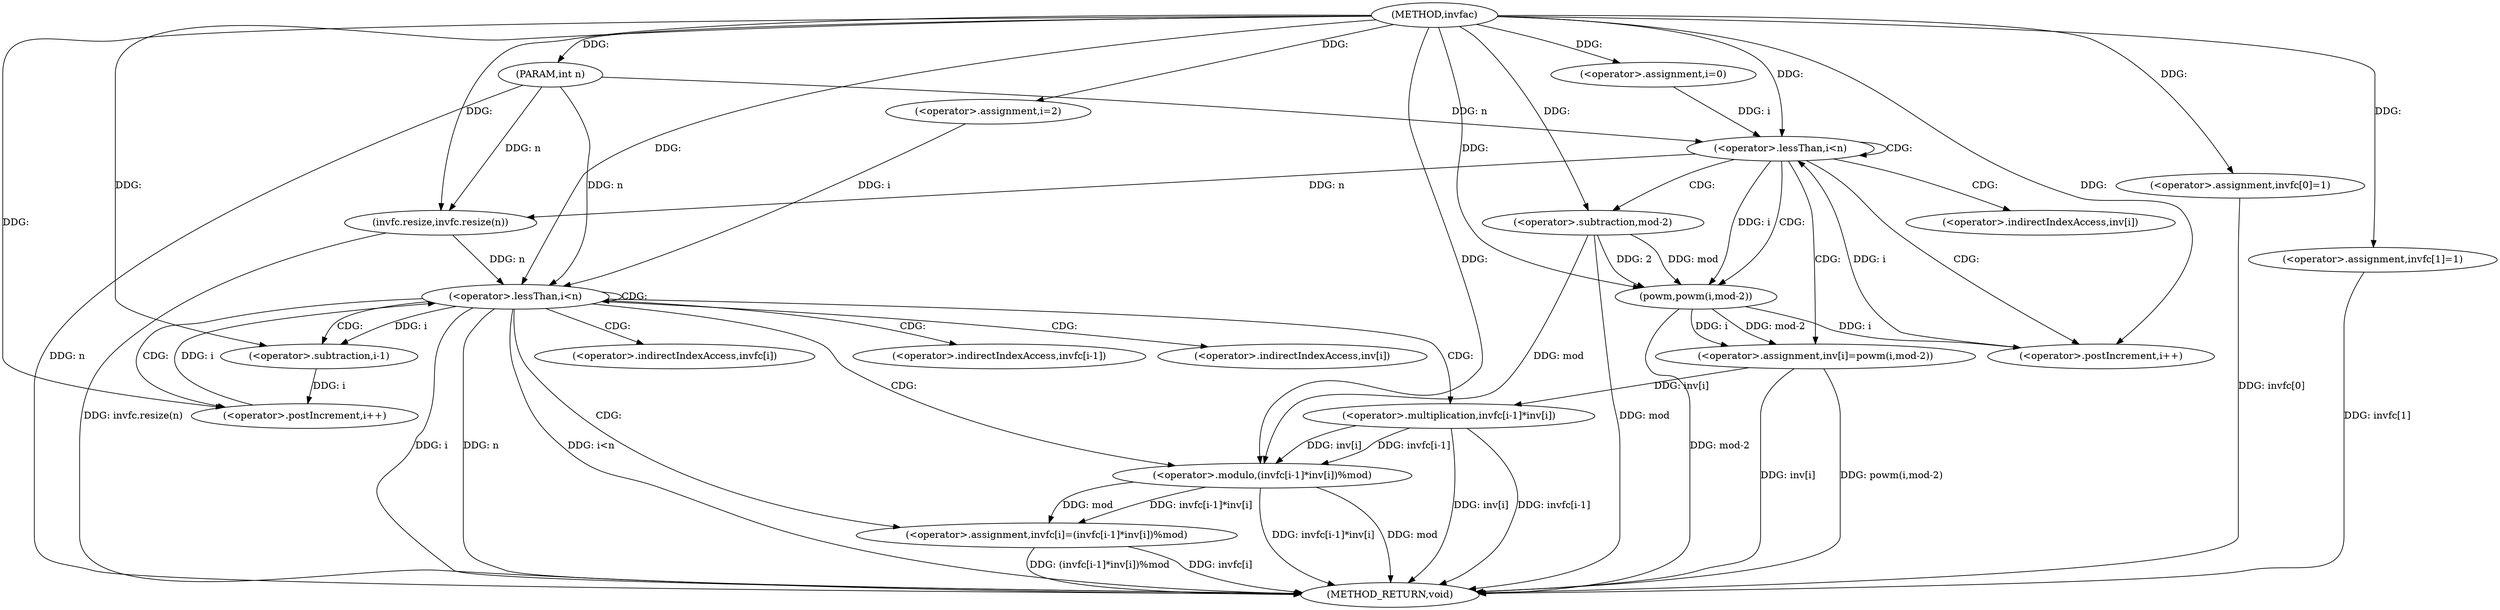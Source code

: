 digraph "invfac" {  
"1000282" [label = "(METHOD,invfac)" ]
"1000344" [label = "(METHOD_RETURN,void)" ]
"1000283" [label = "(PARAM,int n)" ]
"1000306" [label = "(invfc.resize,invfc.resize(n))" ]
"1000308" [label = "(<operator>.assignment,invfc[0]=1)" ]
"1000313" [label = "(<operator>.assignment,invfc[1]=1)" ]
"1000288" [label = "(<operator>.assignment,i=0)" ]
"1000291" [label = "(<operator>.lessThan,i<n)" ]
"1000294" [label = "(<operator>.postIncrement,i++)" ]
"1000320" [label = "(<operator>.assignment,i=2)" ]
"1000323" [label = "(<operator>.lessThan,i<n)" ]
"1000326" [label = "(<operator>.postIncrement,i++)" ]
"1000297" [label = "(<operator>.assignment,inv[i]=powm(i,mod-2))" ]
"1000329" [label = "(<operator>.assignment,invfc[i]=(invfc[i-1]*inv[i])%mod)" ]
"1000301" [label = "(powm,powm(i,mod-2))" ]
"1000333" [label = "(<operator>.modulo,(invfc[i-1]*inv[i])%mod)" ]
"1000303" [label = "(<operator>.subtraction,mod-2)" ]
"1000334" [label = "(<operator>.multiplication,invfc[i-1]*inv[i])" ]
"1000337" [label = "(<operator>.subtraction,i-1)" ]
"1000298" [label = "(<operator>.indirectIndexAccess,inv[i])" ]
"1000330" [label = "(<operator>.indirectIndexAccess,invfc[i])" ]
"1000335" [label = "(<operator>.indirectIndexAccess,invfc[i-1])" ]
"1000340" [label = "(<operator>.indirectIndexAccess,inv[i])" ]
  "1000283" -> "1000344"  [ label = "DDG: n"] 
  "1000306" -> "1000344"  [ label = "DDG: invfc.resize(n)"] 
  "1000308" -> "1000344"  [ label = "DDG: invfc[0]"] 
  "1000313" -> "1000344"  [ label = "DDG: invfc[1]"] 
  "1000323" -> "1000344"  [ label = "DDG: i"] 
  "1000323" -> "1000344"  [ label = "DDG: n"] 
  "1000323" -> "1000344"  [ label = "DDG: i<n"] 
  "1000329" -> "1000344"  [ label = "DDG: invfc[i]"] 
  "1000334" -> "1000344"  [ label = "DDG: invfc[i-1]"] 
  "1000334" -> "1000344"  [ label = "DDG: inv[i]"] 
  "1000333" -> "1000344"  [ label = "DDG: invfc[i-1]*inv[i]"] 
  "1000333" -> "1000344"  [ label = "DDG: mod"] 
  "1000329" -> "1000344"  [ label = "DDG: (invfc[i-1]*inv[i])%mod"] 
  "1000297" -> "1000344"  [ label = "DDG: inv[i]"] 
  "1000303" -> "1000344"  [ label = "DDG: mod"] 
  "1000301" -> "1000344"  [ label = "DDG: mod-2"] 
  "1000297" -> "1000344"  [ label = "DDG: powm(i,mod-2)"] 
  "1000282" -> "1000283"  [ label = "DDG: "] 
  "1000282" -> "1000308"  [ label = "DDG: "] 
  "1000282" -> "1000313"  [ label = "DDG: "] 
  "1000282" -> "1000288"  [ label = "DDG: "] 
  "1000291" -> "1000306"  [ label = "DDG: n"] 
  "1000283" -> "1000306"  [ label = "DDG: n"] 
  "1000282" -> "1000306"  [ label = "DDG: "] 
  "1000282" -> "1000320"  [ label = "DDG: "] 
  "1000288" -> "1000291"  [ label = "DDG: i"] 
  "1000294" -> "1000291"  [ label = "DDG: i"] 
  "1000282" -> "1000291"  [ label = "DDG: "] 
  "1000283" -> "1000291"  [ label = "DDG: n"] 
  "1000301" -> "1000294"  [ label = "DDG: i"] 
  "1000282" -> "1000294"  [ label = "DDG: "] 
  "1000301" -> "1000297"  [ label = "DDG: mod-2"] 
  "1000301" -> "1000297"  [ label = "DDG: i"] 
  "1000320" -> "1000323"  [ label = "DDG: i"] 
  "1000326" -> "1000323"  [ label = "DDG: i"] 
  "1000282" -> "1000323"  [ label = "DDG: "] 
  "1000306" -> "1000323"  [ label = "DDG: n"] 
  "1000283" -> "1000323"  [ label = "DDG: n"] 
  "1000337" -> "1000326"  [ label = "DDG: i"] 
  "1000282" -> "1000326"  [ label = "DDG: "] 
  "1000333" -> "1000329"  [ label = "DDG: invfc[i-1]*inv[i]"] 
  "1000333" -> "1000329"  [ label = "DDG: mod"] 
  "1000291" -> "1000301"  [ label = "DDG: i"] 
  "1000282" -> "1000301"  [ label = "DDG: "] 
  "1000303" -> "1000301"  [ label = "DDG: 2"] 
  "1000303" -> "1000301"  [ label = "DDG: mod"] 
  "1000334" -> "1000333"  [ label = "DDG: inv[i]"] 
  "1000334" -> "1000333"  [ label = "DDG: invfc[i-1]"] 
  "1000303" -> "1000333"  [ label = "DDG: mod"] 
  "1000282" -> "1000333"  [ label = "DDG: "] 
  "1000282" -> "1000303"  [ label = "DDG: "] 
  "1000297" -> "1000334"  [ label = "DDG: inv[i]"] 
  "1000323" -> "1000337"  [ label = "DDG: i"] 
  "1000282" -> "1000337"  [ label = "DDG: "] 
  "1000291" -> "1000294"  [ label = "CDG: "] 
  "1000291" -> "1000303"  [ label = "CDG: "] 
  "1000291" -> "1000297"  [ label = "CDG: "] 
  "1000291" -> "1000301"  [ label = "CDG: "] 
  "1000291" -> "1000291"  [ label = "CDG: "] 
  "1000291" -> "1000298"  [ label = "CDG: "] 
  "1000323" -> "1000326"  [ label = "CDG: "] 
  "1000323" -> "1000335"  [ label = "CDG: "] 
  "1000323" -> "1000330"  [ label = "CDG: "] 
  "1000323" -> "1000333"  [ label = "CDG: "] 
  "1000323" -> "1000329"  [ label = "CDG: "] 
  "1000323" -> "1000340"  [ label = "CDG: "] 
  "1000323" -> "1000323"  [ label = "CDG: "] 
  "1000323" -> "1000334"  [ label = "CDG: "] 
  "1000323" -> "1000337"  [ label = "CDG: "] 
}
